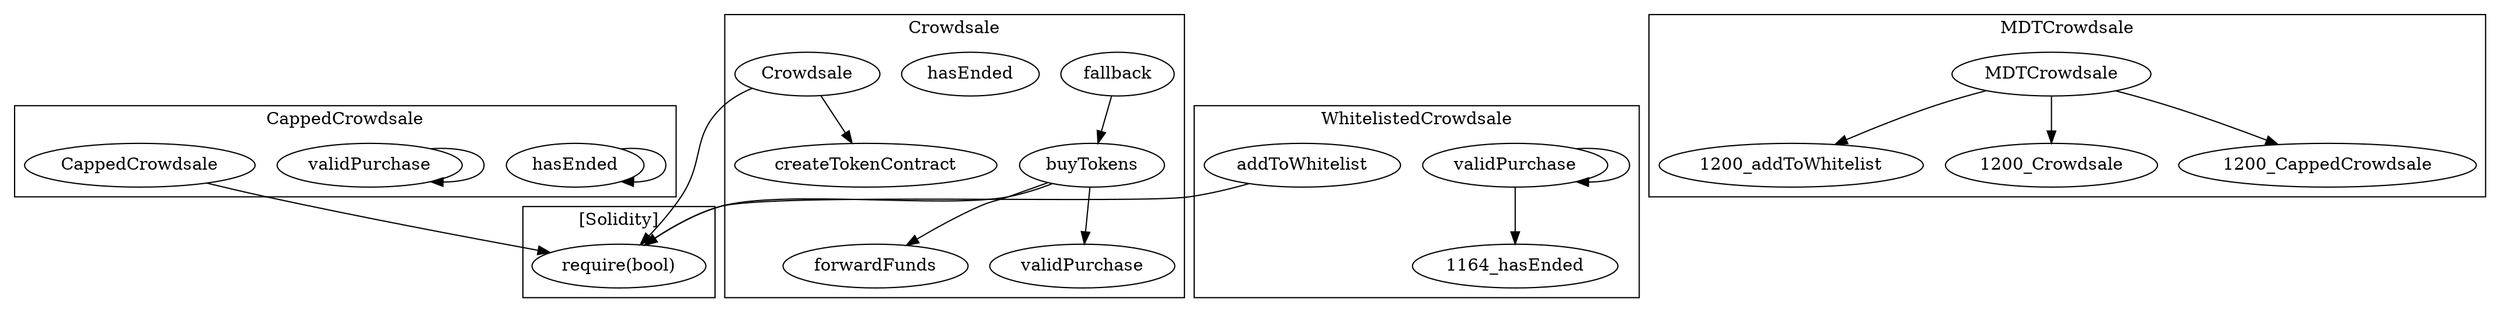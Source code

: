 strict digraph {
subgraph cluster_1113_CappedCrowdsale {
label = "CappedCrowdsale"
"1113_hasEnded" [label="hasEnded"]
"1113_validPurchase" [label="validPurchase"]
"1113_CappedCrowdsale" [label="CappedCrowdsale"]
"1113_hasEnded" -> "1113_hasEnded"
"1113_validPurchase" -> "1113_validPurchase"
}subgraph cluster_1049_Crowdsale {
label = "Crowdsale"
"1049_forwardFunds" [label="forwardFunds"]
"1049_fallback" [label="fallback"]
"1049_validPurchase" [label="validPurchase"]
"1049_hasEnded" [label="hasEnded"]
"1049_Crowdsale" [label="Crowdsale"]
"1049_buyTokens" [label="buyTokens"]
"1049_createTokenContract" [label="createTokenContract"]
"1049_fallback" -> "1049_buyTokens"
"1049_Crowdsale" -> "1049_createTokenContract"
"1049_buyTokens" -> "1049_forwardFunds"
"1049_buyTokens" -> "1049_validPurchase"
}subgraph cluster_1164_WhitelistedCrowdsale {
label = "WhitelistedCrowdsale"
"1164_validPurchase" [label="validPurchase"]
"1164_addToWhitelist" [label="addToWhitelist"]
"1164_validPurchase" -> "1164_validPurchase"
"1164_validPurchase" -> "1164_hasEnded"
}subgraph cluster_1200_MDTCrowdsale {
label = "MDTCrowdsale"
"1200_MDTCrowdsale" [label="MDTCrowdsale"]
"1200_MDTCrowdsale" -> "1200_CappedCrowdsale"
"1200_MDTCrowdsale" -> "1200_addToWhitelist"
"1200_MDTCrowdsale" -> "1200_Crowdsale"
}subgraph cluster_solidity {
label = "[Solidity]"
"require(bool)" 
"1113_CappedCrowdsale" -> "require(bool)"
"1049_buyTokens" -> "require(bool)"
"1049_Crowdsale" -> "require(bool)"
"1164_addToWhitelist" -> "require(bool)"
}
}